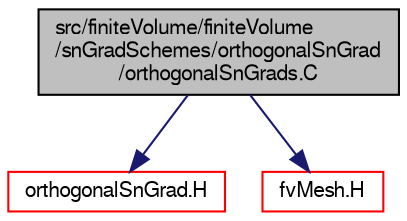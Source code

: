 digraph "src/finiteVolume/finiteVolume/snGradSchemes/orthogonalSnGrad/orthogonalSnGrads.C"
{
  bgcolor="transparent";
  edge [fontname="FreeSans",fontsize="10",labelfontname="FreeSans",labelfontsize="10"];
  node [fontname="FreeSans",fontsize="10",shape=record];
  Node0 [label="src/finiteVolume/finiteVolume\l/snGradSchemes/orthogonalSnGrad\l/orthogonalSnGrads.C",height=0.2,width=0.4,color="black", fillcolor="grey75", style="filled", fontcolor="black"];
  Node0 -> Node1 [color="midnightblue",fontsize="10",style="solid",fontname="FreeSans"];
  Node1 [label="orthogonalSnGrad.H",height=0.2,width=0.4,color="red",URL="$a03242.html"];
  Node0 -> Node81 [color="midnightblue",fontsize="10",style="solid",fontname="FreeSans"];
  Node81 [label="fvMesh.H",height=0.2,width=0.4,color="red",URL="$a03533.html"];
}
